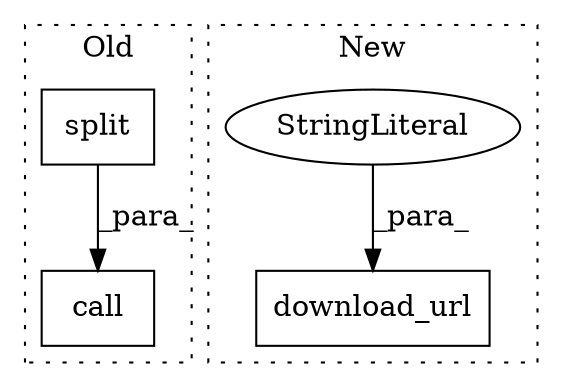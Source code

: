 digraph G {
subgraph cluster0 {
1 [label="call" a="32" s="703,744" l="5,1" shape="box"];
3 [label="split" a="32" s="737" l="7" shape="box"];
label = "Old";
style="dotted";
}
subgraph cluster1 {
2 [label="download_url" a="32" s="689,792" l="13,1" shape="box"];
4 [label="StringLiteral" a="45" s="702" l="90" shape="ellipse"];
label = "New";
style="dotted";
}
3 -> 1 [label="_para_"];
4 -> 2 [label="_para_"];
}